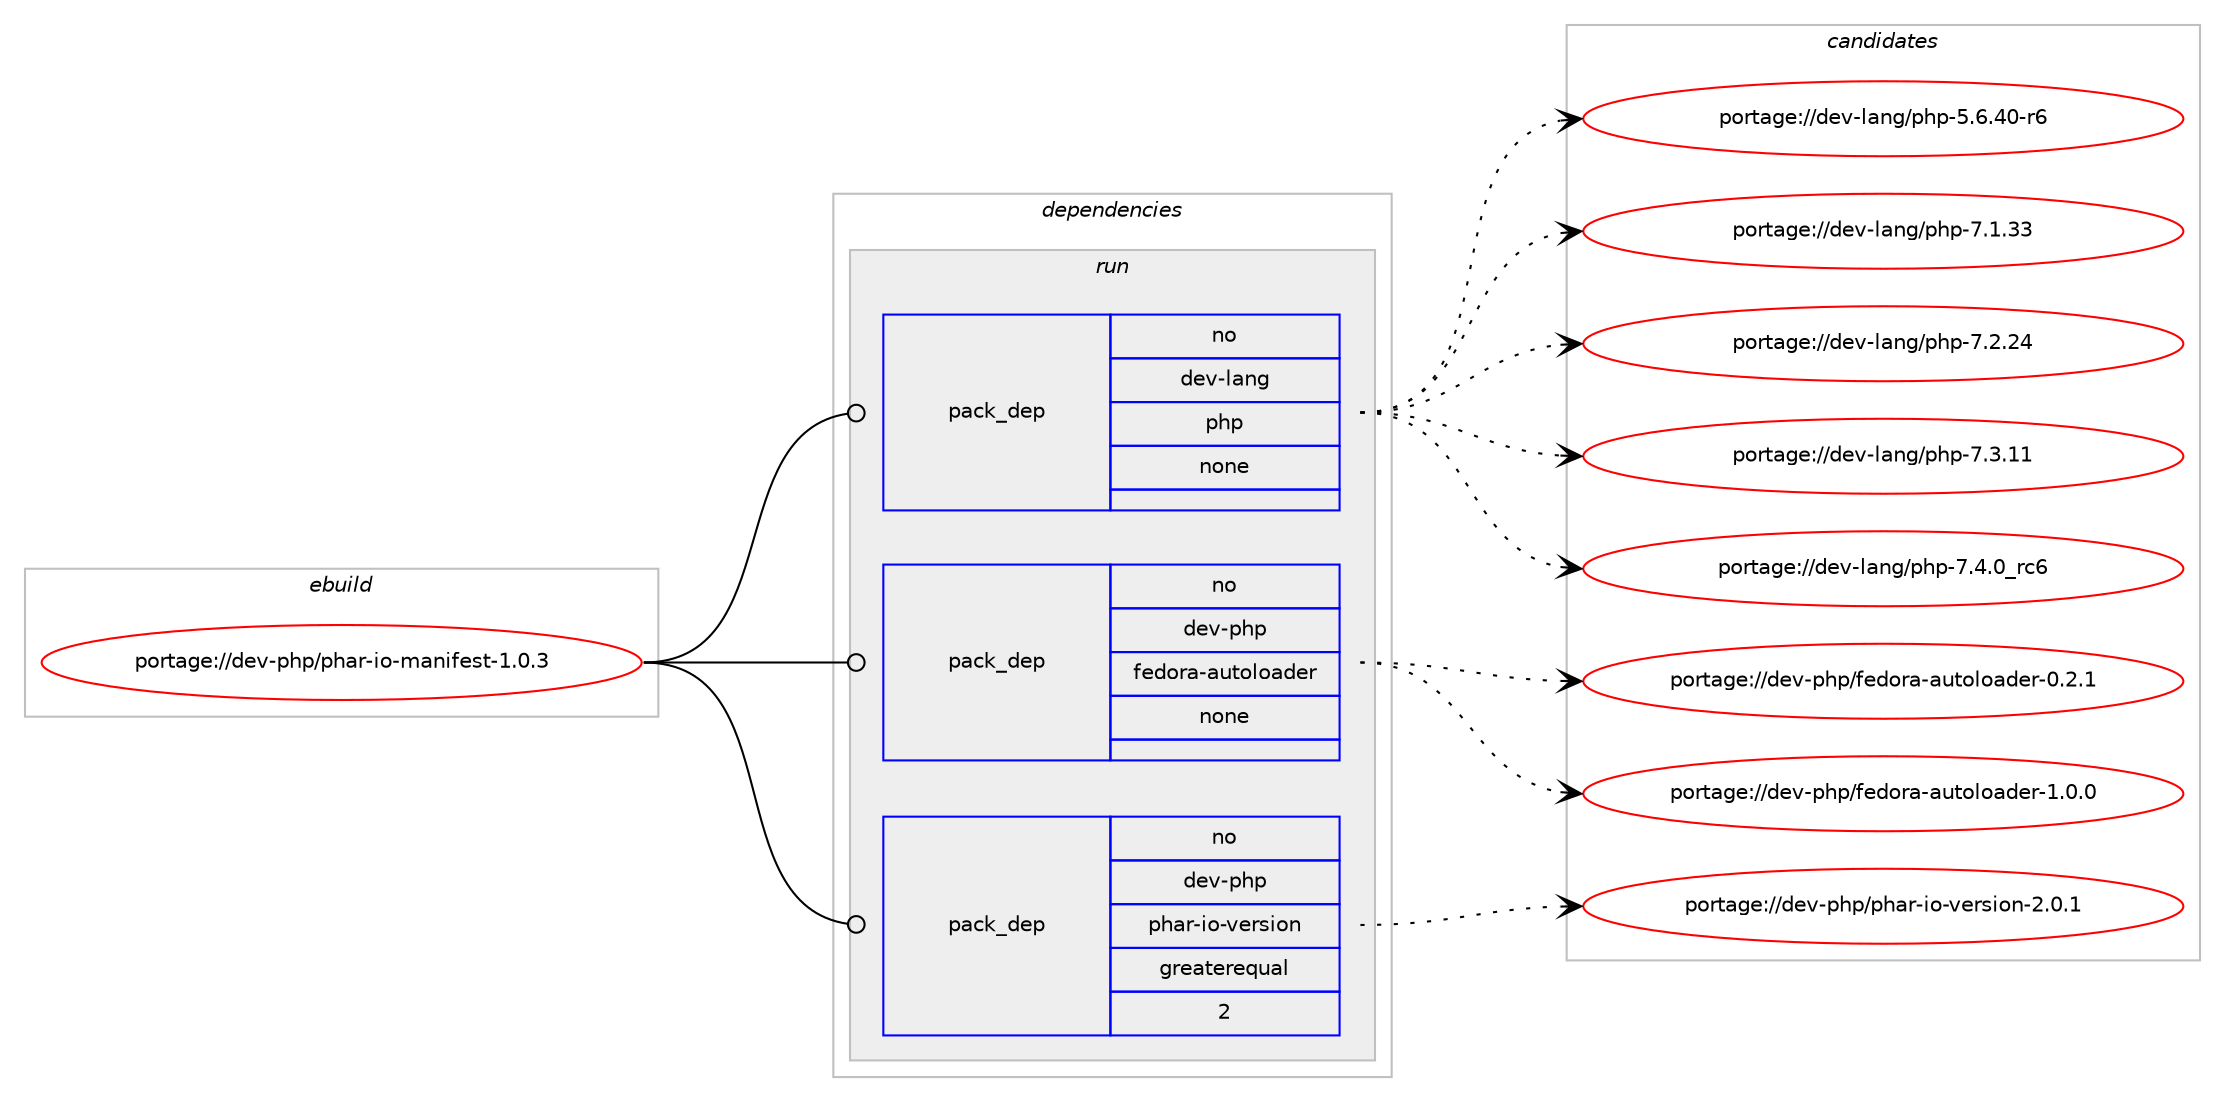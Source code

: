 digraph prolog {

# *************
# Graph options
# *************

newrank=true;
concentrate=true;
compound=true;
graph [rankdir=LR,fontname=Helvetica,fontsize=10,ranksep=1.5];#, ranksep=2.5, nodesep=0.2];
edge  [arrowhead=vee];
node  [fontname=Helvetica,fontsize=10];

# **********
# The ebuild
# **********

subgraph cluster_leftcol {
color=gray;
rank=same;
label=<<i>ebuild</i>>;
id [label="portage://dev-php/phar-io-manifest-1.0.3", color=red, width=4, href="../dev-php/phar-io-manifest-1.0.3.svg"];
}

# ****************
# The dependencies
# ****************

subgraph cluster_midcol {
color=gray;
label=<<i>dependencies</i>>;
subgraph cluster_compile {
fillcolor="#eeeeee";
style=filled;
label=<<i>compile</i>>;
}
subgraph cluster_compileandrun {
fillcolor="#eeeeee";
style=filled;
label=<<i>compile and run</i>>;
}
subgraph cluster_run {
fillcolor="#eeeeee";
style=filled;
label=<<i>run</i>>;
subgraph pack98596 {
dependency126535 [label=<<TABLE BORDER="0" CELLBORDER="1" CELLSPACING="0" CELLPADDING="4" WIDTH="220"><TR><TD ROWSPAN="6" CELLPADDING="30">pack_dep</TD></TR><TR><TD WIDTH="110">no</TD></TR><TR><TD>dev-lang</TD></TR><TR><TD>php</TD></TR><TR><TD>none</TD></TR><TR><TD></TD></TR></TABLE>>, shape=none, color=blue];
}
id:e -> dependency126535:w [weight=20,style="solid",arrowhead="odot"];
subgraph pack98597 {
dependency126536 [label=<<TABLE BORDER="0" CELLBORDER="1" CELLSPACING="0" CELLPADDING="4" WIDTH="220"><TR><TD ROWSPAN="6" CELLPADDING="30">pack_dep</TD></TR><TR><TD WIDTH="110">no</TD></TR><TR><TD>dev-php</TD></TR><TR><TD>fedora-autoloader</TD></TR><TR><TD>none</TD></TR><TR><TD></TD></TR></TABLE>>, shape=none, color=blue];
}
id:e -> dependency126536:w [weight=20,style="solid",arrowhead="odot"];
subgraph pack98598 {
dependency126537 [label=<<TABLE BORDER="0" CELLBORDER="1" CELLSPACING="0" CELLPADDING="4" WIDTH="220"><TR><TD ROWSPAN="6" CELLPADDING="30">pack_dep</TD></TR><TR><TD WIDTH="110">no</TD></TR><TR><TD>dev-php</TD></TR><TR><TD>phar-io-version</TD></TR><TR><TD>greaterequal</TD></TR><TR><TD>2</TD></TR></TABLE>>, shape=none, color=blue];
}
id:e -> dependency126537:w [weight=20,style="solid",arrowhead="odot"];
}
}

# **************
# The candidates
# **************

subgraph cluster_choices {
rank=same;
color=gray;
label=<<i>candidates</i>>;

subgraph choice98596 {
color=black;
nodesep=1;
choiceportage100101118451089711010347112104112455346544652484511454 [label="portage://dev-lang/php-5.6.40-r6", color=red, width=4,href="../dev-lang/php-5.6.40-r6.svg"];
choiceportage10010111845108971101034711210411245554649465151 [label="portage://dev-lang/php-7.1.33", color=red, width=4,href="../dev-lang/php-7.1.33.svg"];
choiceportage10010111845108971101034711210411245554650465052 [label="portage://dev-lang/php-7.2.24", color=red, width=4,href="../dev-lang/php-7.2.24.svg"];
choiceportage10010111845108971101034711210411245554651464949 [label="portage://dev-lang/php-7.3.11", color=red, width=4,href="../dev-lang/php-7.3.11.svg"];
choiceportage100101118451089711010347112104112455546524648951149954 [label="portage://dev-lang/php-7.4.0_rc6", color=red, width=4,href="../dev-lang/php-7.4.0_rc6.svg"];
dependency126535:e -> choiceportage100101118451089711010347112104112455346544652484511454:w [style=dotted,weight="100"];
dependency126535:e -> choiceportage10010111845108971101034711210411245554649465151:w [style=dotted,weight="100"];
dependency126535:e -> choiceportage10010111845108971101034711210411245554650465052:w [style=dotted,weight="100"];
dependency126535:e -> choiceportage10010111845108971101034711210411245554651464949:w [style=dotted,weight="100"];
dependency126535:e -> choiceportage100101118451089711010347112104112455546524648951149954:w [style=dotted,weight="100"];
}
subgraph choice98597 {
color=black;
nodesep=1;
choiceportage100101118451121041124710210110011111497459711711611110811197100101114454846504649 [label="portage://dev-php/fedora-autoloader-0.2.1", color=red, width=4,href="../dev-php/fedora-autoloader-0.2.1.svg"];
choiceportage100101118451121041124710210110011111497459711711611110811197100101114454946484648 [label="portage://dev-php/fedora-autoloader-1.0.0", color=red, width=4,href="../dev-php/fedora-autoloader-1.0.0.svg"];
dependency126536:e -> choiceportage100101118451121041124710210110011111497459711711611110811197100101114454846504649:w [style=dotted,weight="100"];
dependency126536:e -> choiceportage100101118451121041124710210110011111497459711711611110811197100101114454946484648:w [style=dotted,weight="100"];
}
subgraph choice98598 {
color=black;
nodesep=1;
choiceportage1001011184511210411247112104971144510511145118101114115105111110455046484649 [label="portage://dev-php/phar-io-version-2.0.1", color=red, width=4,href="../dev-php/phar-io-version-2.0.1.svg"];
dependency126537:e -> choiceportage1001011184511210411247112104971144510511145118101114115105111110455046484649:w [style=dotted,weight="100"];
}
}

}
